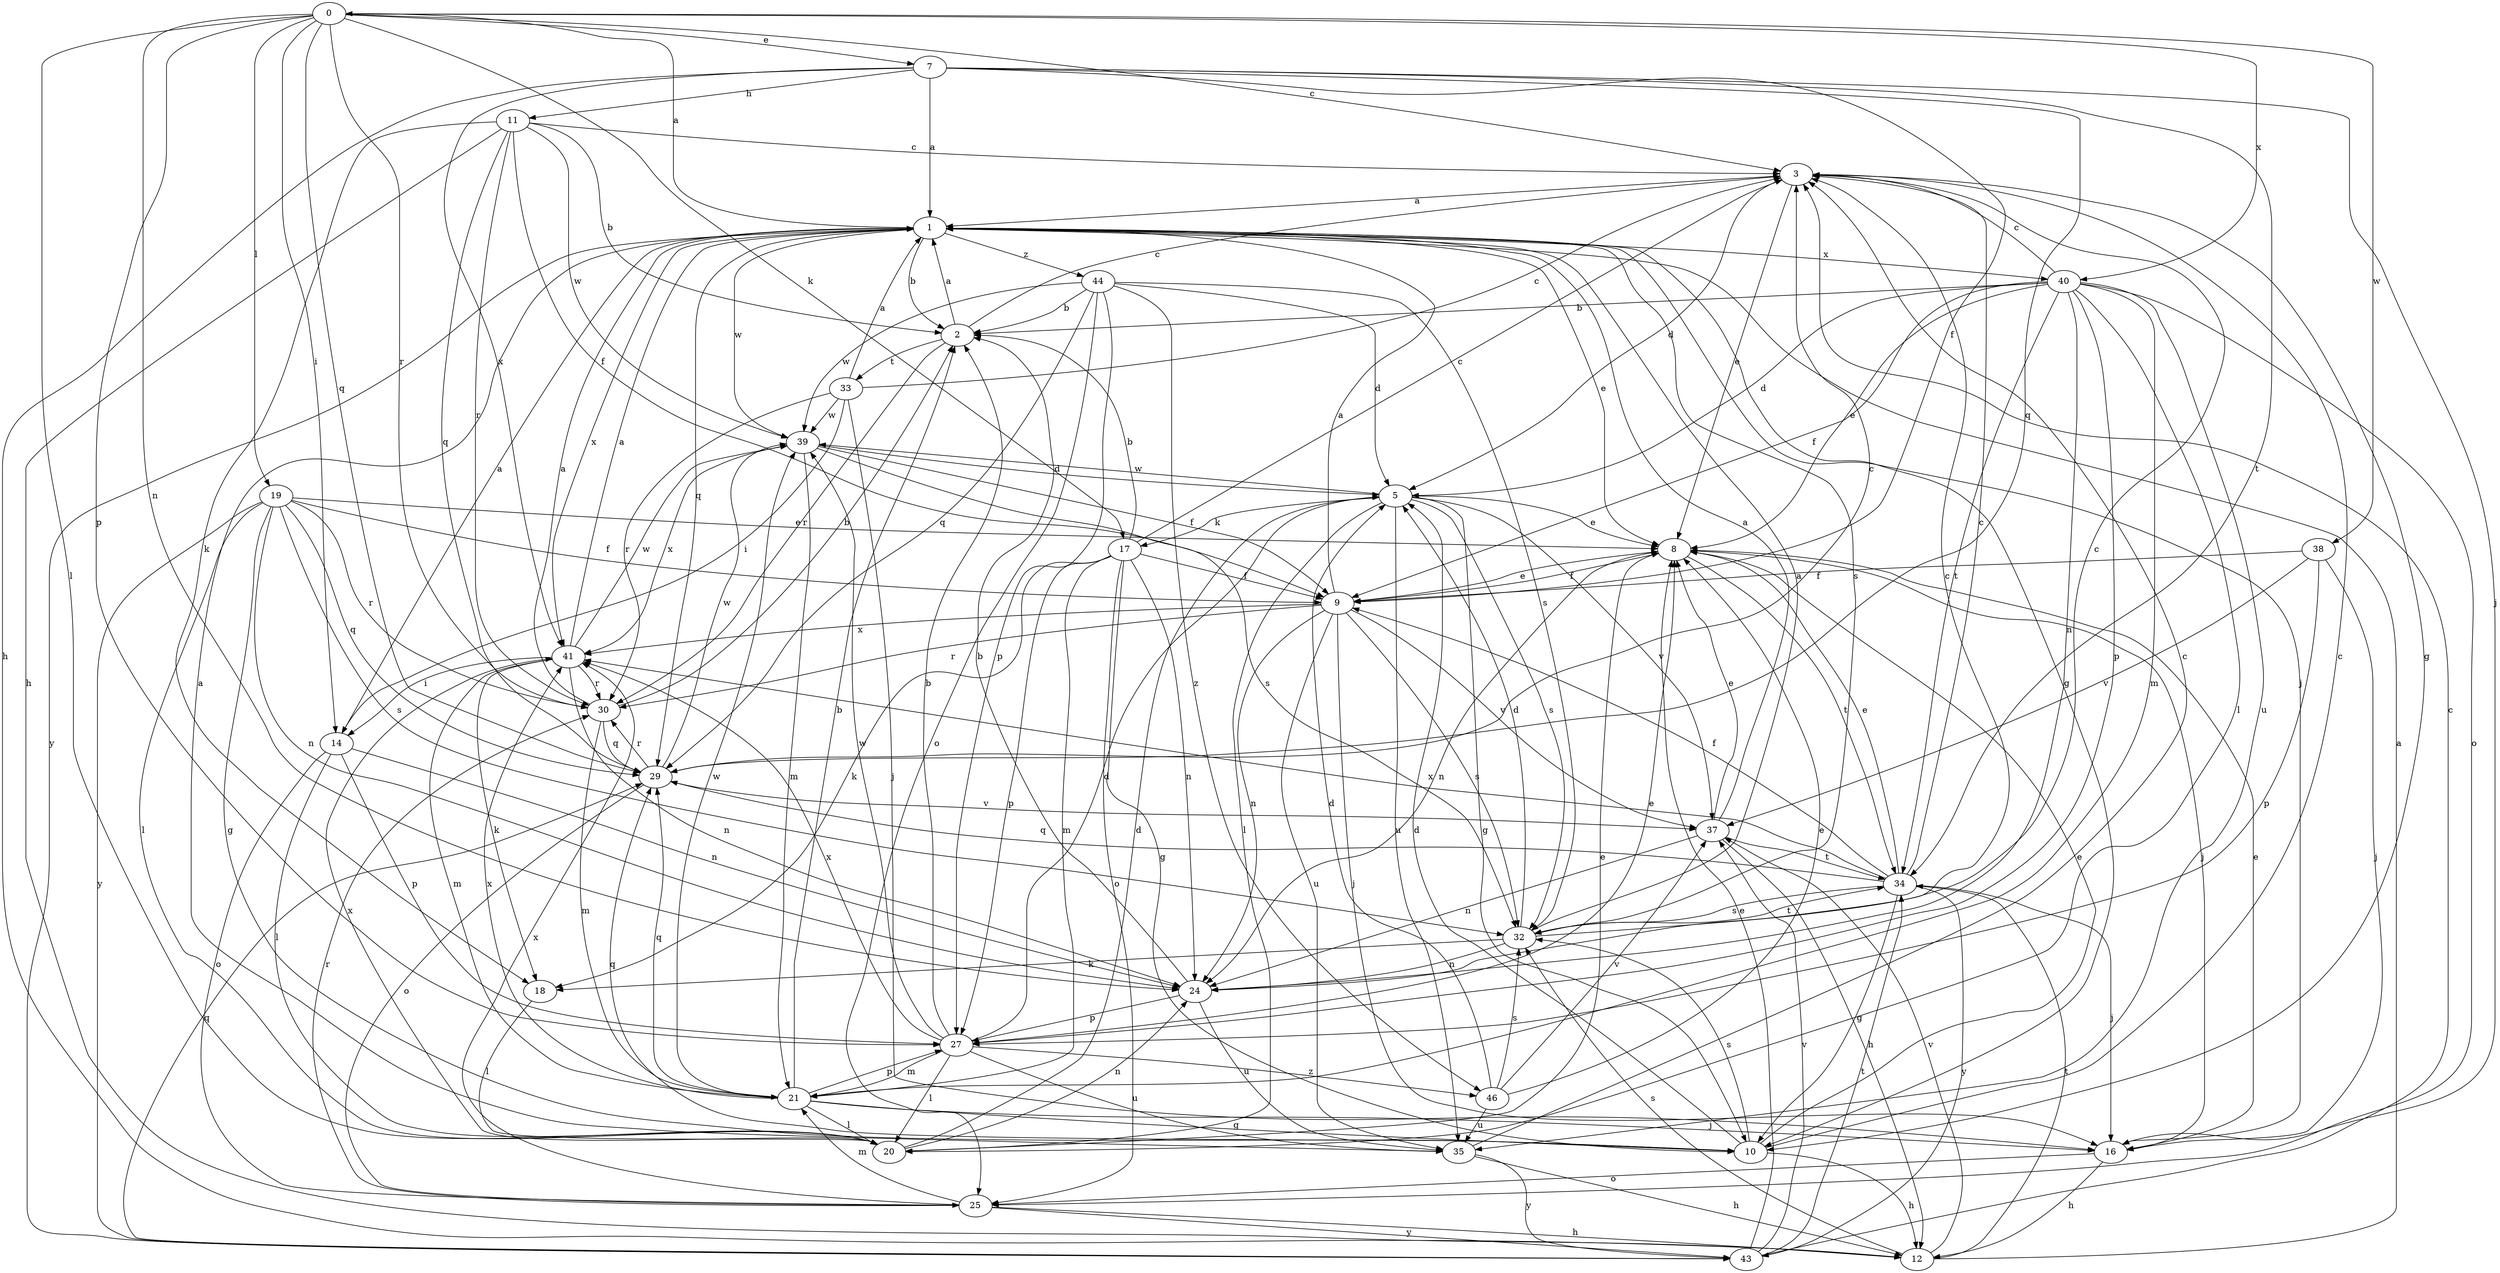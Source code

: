 strict digraph  {
0;
1;
2;
3;
5;
7;
8;
9;
10;
11;
12;
14;
16;
17;
18;
19;
20;
21;
24;
25;
27;
29;
30;
32;
33;
34;
35;
37;
38;
39;
40;
41;
43;
44;
46;
0 -> 3  [label=c];
0 -> 7  [label=e];
0 -> 14  [label=i];
0 -> 17  [label=k];
0 -> 19  [label=l];
0 -> 20  [label=l];
0 -> 24  [label=n];
0 -> 27  [label=p];
0 -> 29  [label=q];
0 -> 30  [label=r];
0 -> 38  [label=w];
0 -> 40  [label=x];
1 -> 0  [label=a];
1 -> 2  [label=b];
1 -> 8  [label=e];
1 -> 10  [label=g];
1 -> 16  [label=j];
1 -> 29  [label=q];
1 -> 32  [label=s];
1 -> 39  [label=w];
1 -> 40  [label=x];
1 -> 41  [label=x];
1 -> 43  [label=y];
1 -> 44  [label=z];
2 -> 1  [label=a];
2 -> 3  [label=c];
2 -> 30  [label=r];
2 -> 33  [label=t];
3 -> 1  [label=a];
3 -> 5  [label=d];
3 -> 8  [label=e];
3 -> 10  [label=g];
5 -> 8  [label=e];
5 -> 10  [label=g];
5 -> 17  [label=k];
5 -> 20  [label=l];
5 -> 32  [label=s];
5 -> 35  [label=u];
5 -> 37  [label=v];
5 -> 39  [label=w];
7 -> 1  [label=a];
7 -> 9  [label=f];
7 -> 11  [label=h];
7 -> 12  [label=h];
7 -> 16  [label=j];
7 -> 29  [label=q];
7 -> 34  [label=t];
7 -> 41  [label=x];
8 -> 9  [label=f];
8 -> 16  [label=j];
8 -> 24  [label=n];
8 -> 34  [label=t];
9 -> 1  [label=a];
9 -> 8  [label=e];
9 -> 16  [label=j];
9 -> 24  [label=n];
9 -> 30  [label=r];
9 -> 32  [label=s];
9 -> 35  [label=u];
9 -> 37  [label=v];
9 -> 41  [label=x];
10 -> 3  [label=c];
10 -> 5  [label=d];
10 -> 8  [label=e];
10 -> 12  [label=h];
10 -> 29  [label=q];
10 -> 32  [label=s];
11 -> 2  [label=b];
11 -> 3  [label=c];
11 -> 9  [label=f];
11 -> 12  [label=h];
11 -> 18  [label=k];
11 -> 29  [label=q];
11 -> 30  [label=r];
11 -> 39  [label=w];
12 -> 1  [label=a];
12 -> 32  [label=s];
12 -> 34  [label=t];
12 -> 37  [label=v];
14 -> 1  [label=a];
14 -> 20  [label=l];
14 -> 24  [label=n];
14 -> 25  [label=o];
14 -> 27  [label=p];
16 -> 8  [label=e];
16 -> 12  [label=h];
16 -> 25  [label=o];
17 -> 2  [label=b];
17 -> 3  [label=c];
17 -> 9  [label=f];
17 -> 10  [label=g];
17 -> 18  [label=k];
17 -> 21  [label=m];
17 -> 24  [label=n];
17 -> 25  [label=o];
17 -> 27  [label=p];
18 -> 20  [label=l];
19 -> 8  [label=e];
19 -> 9  [label=f];
19 -> 10  [label=g];
19 -> 20  [label=l];
19 -> 24  [label=n];
19 -> 29  [label=q];
19 -> 30  [label=r];
19 -> 32  [label=s];
19 -> 43  [label=y];
20 -> 5  [label=d];
20 -> 8  [label=e];
20 -> 24  [label=n];
20 -> 41  [label=x];
21 -> 2  [label=b];
21 -> 10  [label=g];
21 -> 16  [label=j];
21 -> 20  [label=l];
21 -> 27  [label=p];
21 -> 29  [label=q];
21 -> 39  [label=w];
21 -> 41  [label=x];
24 -> 2  [label=b];
24 -> 3  [label=c];
24 -> 27  [label=p];
24 -> 35  [label=u];
25 -> 12  [label=h];
25 -> 21  [label=m];
25 -> 30  [label=r];
25 -> 41  [label=x];
25 -> 43  [label=y];
27 -> 2  [label=b];
27 -> 5  [label=d];
27 -> 8  [label=e];
27 -> 20  [label=l];
27 -> 21  [label=m];
27 -> 35  [label=u];
27 -> 39  [label=w];
27 -> 41  [label=x];
27 -> 46  [label=z];
29 -> 3  [label=c];
29 -> 25  [label=o];
29 -> 30  [label=r];
29 -> 37  [label=v];
29 -> 39  [label=w];
30 -> 1  [label=a];
30 -> 2  [label=b];
30 -> 21  [label=m];
30 -> 29  [label=q];
32 -> 1  [label=a];
32 -> 3  [label=c];
32 -> 5  [label=d];
32 -> 18  [label=k];
32 -> 24  [label=n];
32 -> 34  [label=t];
33 -> 1  [label=a];
33 -> 3  [label=c];
33 -> 14  [label=i];
33 -> 16  [label=j];
33 -> 30  [label=r];
33 -> 39  [label=w];
34 -> 3  [label=c];
34 -> 8  [label=e];
34 -> 9  [label=f];
34 -> 10  [label=g];
34 -> 16  [label=j];
34 -> 29  [label=q];
34 -> 32  [label=s];
34 -> 41  [label=x];
34 -> 43  [label=y];
35 -> 1  [label=a];
35 -> 3  [label=c];
35 -> 12  [label=h];
35 -> 43  [label=y];
37 -> 1  [label=a];
37 -> 8  [label=e];
37 -> 12  [label=h];
37 -> 24  [label=n];
37 -> 34  [label=t];
38 -> 9  [label=f];
38 -> 16  [label=j];
38 -> 27  [label=p];
38 -> 37  [label=v];
39 -> 5  [label=d];
39 -> 9  [label=f];
39 -> 21  [label=m];
39 -> 32  [label=s];
39 -> 41  [label=x];
40 -> 2  [label=b];
40 -> 3  [label=c];
40 -> 5  [label=d];
40 -> 8  [label=e];
40 -> 9  [label=f];
40 -> 20  [label=l];
40 -> 21  [label=m];
40 -> 24  [label=n];
40 -> 25  [label=o];
40 -> 27  [label=p];
40 -> 34  [label=t];
40 -> 35  [label=u];
41 -> 1  [label=a];
41 -> 14  [label=i];
41 -> 18  [label=k];
41 -> 21  [label=m];
41 -> 24  [label=n];
41 -> 30  [label=r];
41 -> 39  [label=w];
43 -> 3  [label=c];
43 -> 8  [label=e];
43 -> 29  [label=q];
43 -> 34  [label=t];
43 -> 37  [label=v];
44 -> 2  [label=b];
44 -> 5  [label=d];
44 -> 25  [label=o];
44 -> 27  [label=p];
44 -> 29  [label=q];
44 -> 32  [label=s];
44 -> 39  [label=w];
44 -> 46  [label=z];
46 -> 5  [label=d];
46 -> 8  [label=e];
46 -> 32  [label=s];
46 -> 35  [label=u];
46 -> 37  [label=v];
}
